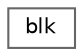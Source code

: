 digraph "Graphical Class Hierarchy"
{
 // LATEX_PDF_SIZE
  bgcolor="transparent";
  edge [fontname=Helvetica,fontsize=10,labelfontname=Helvetica,labelfontsize=10];
  node [fontname=Helvetica,fontsize=10,shape=box,height=0.2,width=0.4];
  rankdir="LR";
  Node0 [id="Node000000",label="blk",height=0.2,width=0.4,color="grey40", fillcolor="white", style="filled",URL="$structblk.html",tooltip="Argon2 ///."];
}
